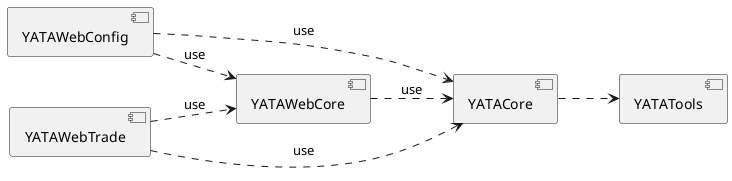 @startuml
left to right direction
[YATAWebConfig] as cfg
[YATAWebTrade]  as trade  
[YATAWebCore]   as web
[YATACore]      as core
[YATATools]      as tools

cfg   ..> web  : use
trade ..> web  : use
web   ..> core : use
cfg   ..> core  : use
trade ..> core  : use
core ..> tools
@enduml